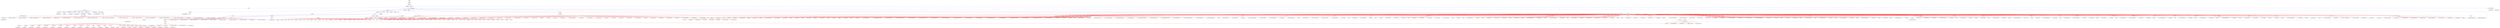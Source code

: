 strict digraph {
"in-place" -> "cpus-in-place" [color=blue];
"cpus-in-place" -> "plain-in-place" [color=blue];
"plain-in-place" -> "pkgs-catalog" [color=blue];
"plain-in-place" -> "plain-base" [color=blue];
"plain-base" -> "install" [color=blue];
"plain-base" -> "all" [color=blue];
"plain-base" -> "reconfigure" [color=blue];
"plain-base" -> "racket/src/build/Makefile" [color=blue];
"racket/src/build/Makefile" -> "racket/src/Makefile.in" [color=red];
"racket/src/build/Makefile" -> "racket/src/configure" [color=red];
"all" -> "../racket3m" [color=blue];
"all" -> "xobjects" [color=blue];
"all" -> "xsrc/precomp.h" [color=blue];
"all" -> "check-sdep" [color=blue];
"all" -> "mzobjects" [color=blue];
"all" -> "libffi_OFF" [color=blue];
"all" -> "foreign.o" [color=blue];
"all" -> "3m" [color=blue];
"all" -> "xsrc" [color=red];
"3m" -> "../gracket3m" [color=blue];
"3m" -> "3m" [color=blue];
"3m" -> "resources" [color=blue];
"3m" -> "gracket-3m" [color=blue];
"3m" -> "sysinfer3m" [color=blue];
"3m" -> "../mzcom3m" [color=blue];
"3m" -> "../racket3m" [color=blue];
"3m" -> "dynlib3m" [color=blue];
"3m" -> "all" [color=blue];
"3m" -> "cgc" [color=blue];
"3m" -> "3m" [color=blue];
"3m" -> "no-local-racket" [color=blue];
"3m" -> "xsrc" [color=red];
"cgc" -> "sysinfercgc" [color=blue];
"cgc" -> "cgc-core" [color=blue];
"cgc-core" -> "mzcomcgc" [color=blue];
"cgc-core" -> "racketcgc" [color=blue];
"cgc-core" -> "mzlibrary" [color=blue];
"cgc-core" -> "dynlib" [color=blue];
"cgc-core" -> "common" [color=blue];
"common" -> "rktio" [color=blue];
"common" -> "foreign-stuff" [color=blue];
"common" -> "g-c" [color=blue];
"g-c" -> "../libmzgc.a" [color=blue];
"../libmzgc.a" -> "gcobjects" [color=blue];
"../libmzgc.a" -> "sgc.o" [color=red];
"sgc.o" -> "../../../racket/sgc/sgc.h" [color=red];
"sgc.o" -> "../../../racket/sgc/../utils/schiptr.h" [color=red];
"sgc.o" -> "../../../racket/sgc/../utils/splay.c" [color=red];
"sgc.o" -> "../../../racket/sgc/collect.inc" [color=red];
"sgc.o" -> "../../../racket/sgc/autostat.inc" [color=red];
"sgc.o" -> "../../../racket/sgc/sgc.c" [color=red];
"sgc.o" -> "../../../racket/sgc/sgc.h" [color=red];
"sgc.o" -> "../../../racket/sgc/../utils/schiptr.h" [color=red];
"sgc.o" -> "../../../racket/sgc/../utils/splay.c" [color=red];
"sgc.o" -> "../../../racket/sgc/collect.inc" [color=red];
"sgc.o" -> "../../../racket/sgc/autostat.inc" [color=red];
"sgc.o" -> "../../../racket/sgc/sgc.c" [color=red];
"gcobjects" -> "sgc.o" [color=red];
"foreign-stuff" -> "all" [color=blue];
"foreign.o" -> "xsrc/foreign.c" [color=red];
"foreign.o" -> "xsrc/foreign.c" [color=red];
"foreign.o" -> "xsrc/foreign.c" [color=red];
"foreign.o" -> "../../foreign/../racket/src/schpriv.h" [color=red];
"foreign.o" -> "../../foreign/../racket/src/stypes.h" [color=red];
"foreign.o" -> "../../foreign/../racket/src/schemef.h" [color=red];
"foreign.o" -> "../../foreign/../racket/include/schthread.h" [color=red];
"foreign.o" -> "../../foreign/../racket/include/scheme.h" [color=red];
"foreign.o" -> "../../foreign/../racket/sconfig.h" [color=red];
"foreign.o" -> "../../foreign/foreign.c" [color=red];
"rktio" -> "default_rktio" [color=blue];
"default_rktio" -> "hide_standalone_librktio" [color=blue];
"hide_standalone_librktio" -> "librktio.a" [color=blue];
"librktio.a" -> "rktio_main.o" [color=red];
"librktio.a" -> "rktio_wide.o" [color=red];
"librktio.a" -> "rktio_hash.o" [color=red];
"librktio.a" -> "rktio_error.o" [color=red];
"librktio.a" -> "rktio_dll.o" [color=red];
"librktio.a" -> "rktio_convert.o" [color=red];
"librktio.a" -> "rktio_syslog.o" [color=red];
"librktio.a" -> "rktio_time.o" [color=red];
"librktio.a" -> "rktio_shellex.o" [color=red];
"librktio.a" -> "rktio_flock.o" [color=red];
"librktio.a" -> "rktio_fs_change.o" [color=red];
"librktio.a" -> "rktio_envvars.o" [color=red];
"librktio.a" -> "rktio_signal.o" [color=red];
"librktio.a" -> "rktio_process.o" [color=red];
"librktio.a" -> "rktio_pipe.o" [color=red];
"librktio.a" -> "rktio_network.o" [color=red];
"librktio.a" -> "rktio_sleep.o" [color=red];
"librktio.a" -> "rktio_ltps.o" [color=red];
"librktio.a" -> "rktio_poll_set.o" [color=red];
"librktio.a" -> "rktio_file.o" [color=red];
"librktio.a" -> "rktio_fd.o" [color=red];
"librktio.a" -> "rktio_fs.o" [color=red];
"rktio_fs.o" -> "rktio_config.h" [color=red];
"rktio_fs.o" -> "../../rktio/rktio_private.h" [color=red];
"rktio_fs.o" -> "../../rktio/rktio.h" [color=red];
"rktio_fs.o" -> "../../rktio/rktio_fs.c" [color=red];
"rktio_fd.o" -> "../../rktio/rktio_fd.c" [color=red];
"rktio_file.o" -> "../../rktio/rktio_file.c" [color=red];
"rktio_poll_set.o" -> "../../rktio/rktio_poll_set.c" [color=red];
"rktio_ltps.o" -> "../../rktio/rktio_ltps.c" [color=red];
"rktio_sleep.o" -> "../../rktio/rktio_sleep.c" [color=red];
"rktio_network.o" -> "../../rktio/rktio_network.c" [color=red];
"rktio_pipe.o" -> "../../rktio/rktio_pipe.c" [color=red];
"rktio_process.o" -> "../../rktio/rktio_process.c" [color=red];
"rktio_signal.o" -> "../../rktio/rktio_signal.c" [color=red];
"rktio_envvars.o" -> "../../rktio/rktio_envvars.c" [color=red];
"rktio_fs_change.o" -> "../../rktio/rktio_fs_change.c" [color=red];
"rktio_flock.o" -> "../../rktio/rktio_flock.c" [color=red];
"rktio_shellex.o" -> "../../rktio/rktio_shellex.c" [color=red];
"rktio_time.o" -> "../../rktio/rktio_time.c" [color=red];
"rktio_syslog.o" -> "../../rktio/rktio_syslog.c" [color=red];
"rktio_convert.o" -> "../../rktio/rktio_convert.c" [color=red];
"rktio_dll.o" -> "../../rktio/rktio_dll.c" [color=red];
"rktio_error.o" -> "../../rktio/rktio_error.c" [color=red];
"rktio_hash.o" -> "../../rktio/rktio_hash.c" [color=red];
"rktio_wide.o" -> "../../rktio/rktio_wide.c" [color=red];
"rktio_main.o" -> "../../rktio/rktio_main.c" [color=red];
"dynlib" -> "../starter" [color=blue];
"dynlib" -> "../mzdyn.o" [color=blue];
"dynlib" -> "dynlib" [color=blue];
"../mzdyn.o" -> "../../../racket/dynsrc/../src/schemexm.h" [color=red];
"../mzdyn.o" -> "../../../racket/dynsrc/../src/schemex.h" [color=red];
"../mzdyn.o" -> "../../../racket/dynsrc/../src/stypes.h" [color=red];
"../mzdyn.o" -> "../../../racket/dynsrc/../include/escheme.h" [color=red];
"../mzdyn.o" -> "../../../racket/dynsrc/../uconfig.h" [color=red];
"../mzdyn.o" -> "../../../racket/dynsrc/../sconfig.h" [color=red];
"../mzdyn.o" -> "../../../racket/dynsrc/../src/schemef.h" [color=red];
"../mzdyn.o" -> "../../../racket/dynsrc/../include/scheme.h" [color=red];
"../mzdyn.o" -> "../mzconfig.h" [color=red];
"../mzdyn.o" -> "../../../racket/dynsrc/../src/schvers.h" [color=red];
"../mzdyn.o" -> "../../../racket/dynsrc/mzdyn.c" [color=red];
"../starter" -> "../../../racket/dynsrc/ustart.c" [color=red];
"mzlibrary" -> "libracket.a" [color=blue];
"mzlibrary" -> "all" [color=blue];
"mzobjects" -> "vector.o" [color=red];
"mzobjects" -> "validate.o" [color=red];
"mzobjects" -> "unwind.o" [color=red];
"mzobjects" -> "type.o" [color=red];
"mzobjects" -> "thread.o" [color=red];
"mzobjects" -> "syntax.o" [color=red];
"mzobjects" -> "symbol.o" [color=red];
"mzobjects" -> "struct.o" [color=red];
"mzobjects" -> "string.o" [color=red];
"mzobjects" -> "sfs.o" [color=red];
"mzobjects" -> "setjmpup.o" [color=red];
"mzobjects" -> "sema.o" [color=red];
"mzobjects" -> "resolve.o" [color=red];
"mzobjects" -> "regexp.o" [color=red];
"mzobjects" -> "read.o" [color=red];
"mzobjects" -> "rational.o" [color=red];
"mzobjects" -> "print.o" [color=red];
"mzobjects" -> "portfun.o" [color=red];
"mzobjects" -> "port.o" [color=red];
"mzobjects" -> "place.o" [color=red];
"mzobjects" -> "optimize.o" [color=red];
"mzobjects" -> "numstr.o" [color=red];
"mzobjects" -> "numcomp.o" [color=red];
"mzobjects" -> "number.o" [color=red];
"mzobjects" -> "numarith.o" [color=red];
"mzobjects" -> "network.o" [color=red];
"mzobjects" -> "mzrt.o" [color=red];
"mzobjects" -> "module.o" [color=red];
"mzobjects" -> "marshal.o" [color=red];
"mzobjects" -> "list.o" [color=red];
"mzobjects" -> "letrec_check.o" [color=red];
"mzobjects" -> "jitstate.o" [color=red];
"mzobjects" -> "jitstack.o" [color=red];
"mzobjects" -> "jitprep.o" [color=red];
"mzobjects" -> "jitinline.o" [color=red];
"mzobjects" -> "jitcommon.o" [color=red];
"mzobjects" -> "jitcall.o" [color=red];
"mzobjects" -> "jitarith.o" [color=red];
"mzobjects" -> "jitalloc.o" [color=red];
"mzobjects" -> "jit.o" [color=red];
"mzobjects" -> "hash.o" [color=red];
"mzobjects" -> "gmp.o" [color=red];
"mzobjects" -> "future.o" [color=red];
"mzobjects" -> "fun.o" [color=red];
"mzobjects" -> "file.o" [color=red];
"mzobjects" -> "eval.o" [color=red];
"mzobjects" -> "error.o" [color=red];
"mzobjects" -> "env.o" [color=red];
"mzobjects" -> "dynext.o" [color=red];
"mzobjects" -> "complex.o" [color=red];
"mzobjects" -> "compile.o" [color=red];
"mzobjects" -> "compenv.o" [color=red];
"mzobjects" -> "char.o" [color=red];
"mzobjects" -> "builtin.o" [color=red];
"mzobjects" -> "bool.o" [color=red];
"mzobjects" -> "bignum.o" [color=red];
"mzobjects" -> "salloc.o" [color=red];
"salloc.o" -> "xsrc/salloc.c" [color=red];
"salloc.o" -> "xsrc/salloc.c" [color=red];
"salloc.o" -> "xsrc/salloc.c" [color=red];
"salloc.o" -> "../../../racket/src/mzmark_salloc.inc" [color=red];
"salloc.o" -> "../../../racket/src/../gc/gc.h" [color=red];
"salloc.o" -> "../../../racket/src/../utils/schiptr.h" [color=red];
"salloc.o" -> "../../../racket/src/longdouble/longdouble.h" [color=red];
"salloc.o" -> "../../../racket/src/mzrt_cas.inc" [color=red];
"salloc.o" -> "../../../racket/src/mzrt.h" [color=red];
"salloc.o" -> "../../../racket/src/../include/schthread.h" [color=red];
"salloc.o" -> "../../../racket/src/../include/scheme.h" [color=red];
"salloc.o" -> "../mzconfig.h" [color=red];
"salloc.o" -> "../../../racket/src/../uconfig.h" [color=red];
"salloc.o" -> "../../../racket/src/../sconfig.h" [color=red];
"salloc.o" -> "../../../racket/src/schexn.h" [color=red];
"salloc.o" -> "../../../racket/src/schpriv.h" [color=red];
"salloc.o" -> "../../../racket/src/salloc.c" [color=red];
"bignum.o" -> "xsrc/bignum.c" [color=red];
"bignum.o" -> "xsrc/bignum.c" [color=red];
"bignum.o" -> "xsrc/bignum.c" [color=red];
"bignum.o" -> "../../../racket/src/stypes.h" [color=red];
"bignum.o" -> "../../../racket/src/bgnfloat.inc" [color=red];
"bignum.o" -> "../../../racket/src/bignum.c" [color=red];
"bool.o" -> "xsrc/bool.c" [color=red];
"bool.o" -> "xsrc/bool.c" [color=red];
"bool.o" -> "xsrc/bool.c" [color=red];
"bool.o" -> "../../../racket/src/mzeqchk.inc" [color=red];
"bool.o" -> "../../../racket/src/bool.c" [color=red];
"builtin.o" -> "xsrc/builtin.c" [color=red];
"builtin.o" -> "xsrc/builtin.c" [color=red];
"builtin.o" -> "xsrc/builtin.c" [color=red];
"builtin.o" -> "../../../racket/src/cstartup.inc" [color=red];
"builtin.o" -> "../../../racket/src/startup.inc" [color=red];
"builtin.o" -> "../../../racket/src/schminc.h" [color=red];
"builtin.o" -> "../../../racket/src/builtin.c" [color=red];
"char.o" -> "xsrc/char.c" [color=red];
"char.o" -> "xsrc/char.c" [color=red];
"char.o" -> "xsrc/char.c" [color=red];
"char.o" -> "../../../racket/src/schuchar.inc" [color=red];
"char.o" -> "../../../racket/src/char.c" [color=red];
"compenv.o" -> "xsrc/compenv.c" [color=red];
"compenv.o" -> "xsrc/compenv.c" [color=red];
"compenv.o" -> "xsrc/compenv.c" [color=red];
"compenv.o" -> "../../../racket/src/mzmark_compenv.inc" [color=red];
"compenv.o" -> "../../../racket/src/compenv.c" [color=red];
"compile.o" -> "xsrc/compile.c" [color=red];
"compile.o" -> "xsrc/compile.c" [color=red];
"compile.o" -> "xsrc/compile.c" [color=red];
"compile.o" -> "../../../racket/src/mzmark_compile.inc" [color=red];
"compile.o" -> "../../../racket/src/compile.c" [color=red];
"complex.o" -> "xsrc/complex.c" [color=red];
"complex.o" -> "xsrc/complex.c" [color=red];
"complex.o" -> "xsrc/complex.c" [color=red];
"complex.o" -> "../../../racket/src/complex.c" [color=red];
"dynext.o" -> "xsrc/dynext.c" [color=red];
"dynext.o" -> "xsrc/dynext.c" [color=red];
"dynext.o" -> "xsrc/dynext.c" [color=red];
"dynext.o" -> "../../../racket/src/schvers.h" [color=red];
"dynext.o" -> "../../../racket/src/schemef.h" [color=red];
"dynext.o" -> "../../../racket/src/dynext.c" [color=red];
"env.o" -> "xsrc/env.c" [color=red];
"env.o" -> "xsrc/env.c" [color=red];
"env.o" -> "xsrc/env.c" [color=red];
"env.o" -> "../../../racket/src/mzmark_env.inc" [color=red];
"env.o" -> "../../../racket/src/env.c" [color=red];
"error.o" -> "xsrc/error.c" [color=red];
"error.o" -> "xsrc/error.c" [color=red];
"error.o" -> "xsrc/error.c" [color=red];
"error.o" -> "../../../racket/src/error.c" [color=red];
"eval.o" -> "xsrc/eval.c" [color=red];
"eval.o" -> "xsrc/eval.c" [color=red];
"eval.o" -> "xsrc/eval.c" [color=red];
"eval.o" -> "../../../racket/src/future.h" [color=red];
"eval.o" -> "../../../racket/src/schrunst.h" [color=red];
"eval.o" -> "../../../racket/src/mzstkchk.h" [color=red];
"eval.o" -> "../../../racket/src/schmach.h" [color=red];
"eval.o" -> "../../../racket/src/mzmark_eval.inc" [color=red];
"eval.o" -> "../../../racket/src/schnapp.inc" [color=red];
"eval.o" -> "../../../racket/src/schapp.inc" [color=red];
"eval.o" -> "../../../racket/src/eval.c" [color=red];
"file.o" -> "xsrc/file.c" [color=red];
"file.o" -> "xsrc/file.c" [color=red];
"file.o" -> "xsrc/file.c" [color=red];
"file.o" -> "../../../racket/src/file.c" [color=red];
"fun.o" -> "xsrc/fun.c" [color=red];
"fun.o" -> "xsrc/fun.c" [color=red];
"fun.o" -> "xsrc/fun.c" [color=red];
"fun.o" -> "../../../racket/src/schmap.inc" [color=red];
"fun.o" -> "../../../racket/src/mzmark_fun.inc" [color=red];
"fun.o" -> "../../../racket/src/fun.c" [color=red];
"future.o" -> "xsrc/future.c" [color=red];
"future.o" -> "xsrc/future.c" [color=red];
"future.o" -> "xsrc/future.c" [color=red];
"future.o" -> "../../../racket/src/jit_ts_protos.h" [color=red];
"future.o" -> "../../../racket/src/jit_ts_runtime_glue.c" [color=red];
"future.o" -> "../../../racket/src/jit_ts_future_glue.c" [color=red];
"future.o" -> "../../../racket/src/mzmark_future.inc" [color=red];
"future.o" -> "../../../racket/src/future.c" [color=red];
"gmp.o" -> "../../../racket/gc2/../include/schthread.h" [color=red];
"gmp.o" -> "../../../racket/gc2/../src/gmp/gmplonglong.h" [color=red];
"gmp.o" -> "../../../racket/gc2/../src/gmp/gmp.c" [color=red];
"gmp.o" -> "../../../racket/gc2/../include/schthread.h" [color=red];
"gmp.o" -> "../../../racket/gc2/../src/gmp/gmplonglong.h" [color=red];
"gmp.o" -> "../../../racket/gc2/../src/gmp/gmp.c" [color=red];
"gmp.o" -> "../../../racket/gc2/../include/schthread.h" [color=red];
"gmp.o" -> "../../../racket/gc2/../src/gmp/gmplonglong.h" [color=red];
"gmp.o" -> "../../../racket/gc2/../src/gmp/gmp.c" [color=red];
"gmp.o" -> "../../../racket/src/gmp/gmplonglong.h" [color=red];
"gmp.o" -> "../../../racket/src/gmp/gmp.c" [color=red];
"hash.o" -> "xsrc/hash.c" [color=red];
"hash.o" -> "xsrc/hash.c" [color=red];
"hash.o" -> "xsrc/hash.c" [color=red];
"hash.o" -> "../../../racket/src/mzmark_hash.inc" [color=red];
"hash.o" -> "../../../racket/src/hamt_subset.inc" [color=red];
"hash.o" -> "../../../racket/src/hash.c" [color=red];
"jit.o" -> "xsrc/jit.c" [color=red];
"jit.o" -> "xsrc/jit.c" [color=red];
"jit.o" -> "xsrc/jit.c" [color=red];
"jit.o" -> "../../../racket/src/mzmark_jit.inc" [color=red];
"jit.o" -> "../../../racket/src/jit_ts.c" [color=red];
"jit.o" -> "../../../racket/src/lightning/arm/fp-swf.h" [color=red];
"jit.o" -> "../../../racket/src/lightning/arm/fp-vfp.h" [color=red];
"jit.o" -> "../../../racket/src/lightning/arm/fp-common.h" [color=red];
"jit.o" -> "../../../racket/src/lightning/arm/fp.h" [color=red];
"jit.o" -> "../../../racket/src/lightning/arm/funcs-common.h" [color=red];
"jit.o" -> "../../../racket/src/lightning/arm/funcs.h" [color=red];
"jit.o" -> "../../../racket/src/lightning/arm/asm-common.h" [color=red];
"jit.o" -> "../../../racket/src/lightning/arm/asm.h" [color=red];
"jit.o" -> "../../../racket/src/lightning/arm/core-common.h" [color=red];
"jit.o" -> "../../../racket/src/lightning/arm/core.h" [color=red];
"jit.o" -> "../../../racket/src/lightning/ppc/fp-common.h" [color=red];
"jit.o" -> "../../../racket/src/lightning/ppc/fp.h" [color=red];
"jit.o" -> "../../../racket/src/lightning/ppc/funcs-common.h" [color=red];
"jit.o" -> "../../../racket/src/lightning/ppc/funcs.h" [color=red];
"jit.o" -> "../../../racket/src/lightning/ppc/asm-common.h" [color=red];
"jit.o" -> "../../../racket/src/lightning/ppc/asm.h" [color=red];
"jit.o" -> "../../../racket/src/lightning/ppc/core-common.h" [color=red];
"jit.o" -> "../../../racket/src/lightning/ppc/core.h" [color=red];
"jit.o" -> "../../../racket/src/lightning/i386/fp-extfpu.h" [color=red];
"jit.o" -> "../../../racket/src/lightning/i386/fp-common.h" [color=red];
"jit.o" -> "../../../racket/src/lightning/i386/fp-sse.h" [color=red];
"jit.o" -> "../../../racket/src/lightning/i386/fp.h" [color=red];
"jit.o" -> "../../../racket/src/lightning/i386/funcs-common.h" [color=red];
"jit.o" -> "../../../racket/src/lightning/i386/funcs.h" [color=red];
"jit.o" -> "../../../racket/src/lightning/i386/asm-common.h" [color=red];
"jit.o" -> "../../../racket/src/lightning/i386/asm.h" [color=red];
"jit.o" -> "../../../racket/src/lightning/i386/core-common.h" [color=red];
"jit.o" -> "../../../racket/src/lightning/i386/core.h" [color=red];
"jit.o" -> "../../../racket/src/jitfpu.h" [color=red];
"jit.o" -> "../../../racket/src/jit.h" [color=red];
"jit.o" -> "../../../racket/src/jit.c" [color=red];
"jitalloc.o" -> "xsrc/jitalloc.c" [color=red];
"jitalloc.o" -> "xsrc/jitalloc.c" [color=red];
"jitalloc.o" -> "xsrc/jitalloc.c" [color=red];
"jitalloc.o" -> "../../../racket/src/jitalloc.c" [color=red];
"jitarith.o" -> "xsrc/jitarith.c" [color=red];
"jitarith.o" -> "xsrc/jitarith.c" [color=red];
"jitarith.o" -> "xsrc/jitarith.c" [color=red];
"jitarith.o" -> "../../../racket/src/jitarith.c" [color=red];
"jitcall.o" -> "xsrc/jitcall.c" [color=red];
"jitcall.o" -> "xsrc/jitcall.c" [color=red];
"jitcall.o" -> "xsrc/jitcall.c" [color=red];
"jitcall.o" -> "../../../racket/src/jitcall.c" [color=red];
"jitcommon.o" -> "xsrc/jitcommon.c" [color=red];
"jitcommon.o" -> "xsrc/jitcommon.c" [color=red];
"jitcommon.o" -> "xsrc/jitcommon.c" [color=red];
"jitcommon.o" -> "../../../racket/src/jitcommon.c" [color=red];
"jitinline.o" -> "xsrc/jitinline.c" [color=red];
"jitinline.o" -> "xsrc/jitinline.c" [color=red];
"jitinline.o" -> "xsrc/jitinline.c" [color=red];
"jitinline.o" -> "../../../racket/src/jitinline.c" [color=red];
"jitprep.o" -> "xsrc/jitprep.c" [color=red];
"jitprep.o" -> "xsrc/jitprep.c" [color=red];
"jitprep.o" -> "xsrc/jitprep.c" [color=red];
"jitprep.o" -> "../../../racket/src/jitprep.c" [color=red];
"jitstack.o" -> "xsrc/jitstack.c" [color=red];
"jitstack.o" -> "xsrc/jitstack.c" [color=red];
"jitstack.o" -> "xsrc/jitstack.c" [color=red];
"jitstack.o" -> "../../../racket/src/unwind/libunwind.h" [color=red];
"jitstack.o" -> "../../../racket/src/codetab.inc" [color=red];
"jitstack.o" -> "../../../racket/src/jitstack.c" [color=red];
"jitstate.o" -> "xsrc/jitstate.c" [color=red];
"jitstate.o" -> "xsrc/jitstate.c" [color=red];
"jitstate.o" -> "xsrc/jitstate.c" [color=red];
"jitstate.o" -> "../../../racket/src/jitstate.c" [color=red];
"letrec_check.o" -> "xsrc/letrec_check.c" [color=red];
"letrec_check.o" -> "xsrc/letrec_check.c" [color=red];
"letrec_check.o" -> "xsrc/letrec_check.c" [color=red];
"letrec_check.o" -> "../../../racket/src/letrec_check.c" [color=red];
"list.o" -> "xsrc/list.c" [color=red];
"list.o" -> "xsrc/list.c" [color=red];
"list.o" -> "xsrc/list.c" [color=red];
"list.o" -> "../../../racket/src/list.c" [color=red];
"marshal.o" -> "xsrc/marshal.c" [color=red];
"marshal.o" -> "xsrc/marshal.c" [color=red];
"marshal.o" -> "xsrc/marshal.c" [color=red];
"marshal.o" -> "../../../racket/src/marshal.c" [color=red];
"module.o" -> "xsrc/module.c" [color=red];
"module.o" -> "xsrc/module.c" [color=red];
"module.o" -> "xsrc/module.c" [color=red];
"module.o" -> "../../../racket/src/module.c" [color=red];
"mzrt.o" -> "../../../racket/gc2/../src/mzrt_cas.inc" [color=red];
"mzrt.o" -> "../../../racket/gc2/../src/mzrt.h" [color=red];
"mzrt.o" -> "../../../racket/gc2/../src/stypes.h" [color=red];
"mzrt.o" -> "../../../racket/gc2/../src/schemef.h" [color=red];
"mzrt.o" -> "../../../racket/gc2/../uconfig.h" [color=red];
"mzrt.o" -> "../../../racket/gc2/../include/scheme.h" [color=red];
"mzrt.o" -> "../../../racket/gc2/../src/schpriv.h" [color=red];
"mzrt.o" -> "../../../racket/gc2/../src/mzrt.c" [color=red];
"mzrt.o" -> "../../../racket/gc2/../src/mzrt_cas.inc" [color=red];
"mzrt.o" -> "../../../racket/gc2/../src/mzrt.h" [color=red];
"mzrt.o" -> "../../../racket/gc2/../src/stypes.h" [color=red];
"mzrt.o" -> "../../../racket/gc2/../src/schemef.h" [color=red];
"mzrt.o" -> "../../../racket/gc2/../uconfig.h" [color=red];
"mzrt.o" -> "../../../racket/gc2/../include/scheme.h" [color=red];
"mzrt.o" -> "../../../racket/gc2/../src/schpriv.h" [color=red];
"mzrt.o" -> "../../../racket/gc2/../src/mzrt.c" [color=red];
"mzrt.o" -> "../../../racket/gc2/../src/mzrt_cas.inc" [color=red];
"mzrt.o" -> "../../../racket/gc2/../src/mzrt.h" [color=red];
"mzrt.o" -> "../../../racket/gc2/../src/stypes.h" [color=red];
"mzrt.o" -> "../../../racket/gc2/../src/schemef.h" [color=red];
"mzrt.o" -> "../../../racket/gc2/../uconfig.h" [color=red];
"mzrt.o" -> "../../../racket/gc2/../include/scheme.h" [color=red];
"mzrt.o" -> "../../../racket/gc2/../src/schpriv.h" [color=red];
"mzrt.o" -> "../../../racket/gc2/../src/mzrt.c" [color=red];
"mzrt.o" -> "../../../racket/src/mzrt.c" [color=red];
"network.o" -> "xsrc/network.c" [color=red];
"network.o" -> "xsrc/network.c" [color=red];
"network.o" -> "xsrc/network.c" [color=red];
"network.o" -> "../../../racket/src/mzmark_network.inc" [color=red];
"network.o" -> "../../rktio/rktio_config.h" [color=red];
"network.o" -> "../../../racket/src/../../rktio/rktio_platform.h" [color=red];
"network.o" -> "../../../racket/src/../../rktio/rktio.h" [color=red];
"network.o" -> "../../../racket/src/schrktio.h" [color=red];
"network.o" -> "../../../racket/src/network.c" [color=red];
"numarith.o" -> "xsrc/numarith.c" [color=red];
"numarith.o" -> "xsrc/numarith.c" [color=red];
"numarith.o" -> "xsrc/numarith.c" [color=red];
"numarith.o" -> "../../../racket/src/nummacs.h" [color=red];
"numarith.o" -> "../../../racket/src/numarith.c" [color=red];
"number.o" -> "xsrc/number.c" [color=red];
"number.o" -> "xsrc/number.c" [color=red];
"number.o" -> "xsrc/number.c" [color=red];
"number.o" -> "../../../racket/src/longdouble/longdouble.c" [color=red];
"number.o" -> "../../../racket/src/number.c" [color=red];
"numcomp.o" -> "xsrc/numcomp.c" [color=red];
"numcomp.o" -> "xsrc/numcomp.c" [color=red];
"numcomp.o" -> "xsrc/numcomp.c" [color=red];
"numcomp.o" -> "../../../racket/src/numcomp.c" [color=red];
"numstr.o" -> "xsrc/numstr.c" [color=red];
"numstr.o" -> "xsrc/numstr.c" [color=red];
"numstr.o" -> "xsrc/numstr.c" [color=red];
"numstr.o" -> "../../../racket/src/newrandom.inc" [color=red];
"numstr.o" -> "../../../racket/src/random.inc" [color=red];
"numstr.o" -> "../../../racket/src/numstr.c" [color=red];
"optimize.o" -> "xsrc/optimize.c" [color=red];
"optimize.o" -> "xsrc/optimize.c" [color=red];
"optimize.o" -> "xsrc/optimize.c" [color=red];
"optimize.o" -> "../../../racket/src/mzmark_optimize.inc" [color=red];
"optimize.o" -> "../../../racket/src/optimize.c" [color=red];
"place.o" -> "xsrc/place.c" [color=red];
"place.o" -> "xsrc/place.c" [color=red];
"place.o" -> "xsrc/place.c" [color=red];
"place.o" -> "../../../racket/src/mzmark_place.inc" [color=red];
"place.o" -> "../../../racket/src/place.c" [color=red];
"port.o" -> "xsrc/port.c" [color=red];
"port.o" -> "xsrc/port.c" [color=red];
"port.o" -> "xsrc/port.c" [color=red];
"port.o" -> "../../../racket/src/mzmark_port.inc" [color=red];
"port.o" -> "../../../racket/src/port.c" [color=red];
"portfun.o" -> "xsrc/portfun.c" [color=red];
"portfun.o" -> "xsrc/portfun.c" [color=red];
"portfun.o" -> "xsrc/portfun.c" [color=red];
"portfun.o" -> "../../../racket/src/mzmark_portfun.inc" [color=red];
"portfun.o" -> "../../../racket/src/portfun.c" [color=red];
"print.o" -> "xsrc/print.c" [color=red];
"print.o" -> "xsrc/print.c" [color=red];
"print.o" -> "xsrc/print.c" [color=red];
"print.o" -> "../../../racket/src/print_vector.inc" [color=red];
"print.o" -> "../../../racket/src/mzmark_print.inc" [color=red];
"print.o" -> "../../../racket/src/schcpt.h" [color=red];
"print.o" -> "../../../racket/src/print.c" [color=red];
"rational.o" -> "xsrc/rational.c" [color=red];
"rational.o" -> "xsrc/rational.c" [color=red];
"rational.o" -> "xsrc/rational.c" [color=red];
"rational.o" -> "../../../racket/src/ratfloat.inc" [color=red];
"rational.o" -> "../../../racket/src/rational.c" [color=red];
"read.o" -> "xsrc/read.c" [color=red];
"read.o" -> "xsrc/read.c" [color=red];
"read.o" -> "xsrc/read.c" [color=red];
"read.o" -> "../../../racket/src/read_vector.inc" [color=red];
"read.o" -> "../../../racket/src/mzmark_read.inc" [color=red];
"read.o" -> "../../../racket/src/read.c" [color=red];
"regexp.o" -> "xsrc/regexp.c" [color=red];
"regexp.o" -> "xsrc/regexp.c" [color=red];
"regexp.o" -> "xsrc/regexp.c" [color=red];
"regexp.o" -> "../../../racket/src/schrx.h" [color=red];
"regexp.o" -> "../../../racket/src/mzmark_regexp.inc" [color=red];
"regexp.o" -> "../../../racket/src/regexp.c" [color=red];
"resolve.o" -> "xsrc/resolve.c" [color=red];
"resolve.o" -> "xsrc/resolve.c" [color=red];
"resolve.o" -> "xsrc/resolve.c" [color=red];
"resolve.o" -> "../../../racket/src/mzmark_resolve.inc" [color=red];
"resolve.o" -> "../../../racket/src/resolve.c" [color=red];
"sema.o" -> "xsrc/sema.c" [color=red];
"sema.o" -> "xsrc/sema.c" [color=red];
"sema.o" -> "xsrc/sema.c" [color=red];
"sema.o" -> "../../../racket/src/mzmark_sema.inc" [color=red];
"sema.o" -> "../../../racket/src/sema.c" [color=red];
"setjmpup.o" -> "xsrc/setjmpup.c" [color=red];
"setjmpup.o" -> "xsrc/setjmpup.c" [color=red];
"setjmpup.o" -> "xsrc/setjmpup.c" [color=red];
"setjmpup.o" -> "../../../racket/src/setjmpup.c" [color=red];
"sfs.o" -> "xsrc/sfs.c" [color=red];
"sfs.o" -> "xsrc/sfs.c" [color=red];
"sfs.o" -> "xsrc/sfs.c" [color=red];
"sfs.o" -> "../../../racket/src/mzmark_sfs.inc" [color=red];
"sfs.o" -> "../../../racket/src/sfs.c" [color=red];
"string.o" -> "xsrc/string.c" [color=red];
"string.o" -> "xsrc/string.c" [color=red];
"string.o" -> "xsrc/string.c" [color=red];
"string.o" -> "../../../racket/src/systype.inc" [color=red];
"string.o" -> "../../../racket/src/schustr.inc" [color=red];
"string.o" -> "../../../racket/src/strops.inc" [color=red];
"string.o" -> "../../../racket/src/mzmark_string.inc" [color=red];
"string.o" -> "../../../racket/src/string.c" [color=red];
"struct.o" -> "xsrc/struct.c" [color=red];
"struct.o" -> "xsrc/struct.c" [color=red];
"struct.o" -> "xsrc/struct.c" [color=red];
"struct.o" -> "../../../racket/src/mzmark_struct.inc" [color=red];
"struct.o" -> "../../../racket/src/struct.c" [color=red];
"symbol.o" -> "xsrc/symbol.c" [color=red];
"symbol.o" -> "xsrc/symbol.c" [color=red];
"symbol.o" -> "xsrc/symbol.c" [color=red];
"symbol.o" -> "../../../racket/src/symbol.c" [color=red];
"syntax.o" -> "xsrc/syntax.c" [color=red];
"syntax.o" -> "xsrc/syntax.c" [color=red];
"syntax.o" -> "xsrc/syntax.c" [color=red];
"syntax.o" -> "../../../racket/src/mzmark_syntax.inc" [color=red];
"syntax.o" -> "../../../racket/src/syntax.c" [color=red];
"thread.o" -> "xsrc/thread.c" [color=red];
"thread.o" -> "xsrc/thread.c" [color=red];
"thread.o" -> "xsrc/thread.c" [color=red];
"thread.o" -> "../../../racket/src/mzmark_thread.inc" [color=red];
"thread.o" -> "../../../racket/src/thread.c" [color=red];
"type.o" -> "xsrc/type.c" [color=red];
"type.o" -> "xsrc/type.c" [color=red];
"type.o" -> "xsrc/type.c" [color=red];
"type.o" -> "../../../racket/src/mzmark_type.inc" [color=red];
"type.o" -> "../../../racket/src/type.c" [color=red];
"unwind.o" -> "../../../racket/src/unwind/libunwind_i.h" [color=red];
"unwind.o" -> "../../../racket/src/unwind/libunwind.c" [color=red];
"validate.o" -> "xsrc/validate.c" [color=red];
"validate.o" -> "xsrc/validate.c" [color=red];
"validate.o" -> "xsrc/validate.c" [color=red];
"validate.o" -> "../../../racket/src/mzmark_validate.inc" [color=red];
"validate.o" -> "../../../racket/src/validate.c" [color=red];
"vector.o" -> "xsrc/vector.c" [color=red];
"vector.o" -> "xsrc/vector.c" [color=red];
"vector.o" -> "xsrc/vector.c" [color=red];
"vector.o" -> "../../../racket/src/vector.c" [color=red];
"libracket.a" -> "../foreign/foreign.o" [color=red];
"libracket.a" -> "src/builtin.o" [color=red];
"libracket.a" -> "src/setjmpup.o" [color=red];
"libracket.a" -> "src/optimize.o" [color=red];
"libracket.a" -> "src/numcomp.o" [color=red];
"libracket.a" -> "src/numstr.o" [color=red];
"libracket.a" -> "src/vector.o" [color=red];
"libracket.a" -> "src/error.o" [color=red];
"libracket.a" -> "src/read.o" [color=red];
"libracket.a" -> "src/portfun.o" [color=red];
"libracket.a" -> "src/fun.o" [color=red];
"libracket.a" -> "src/struct.o" [color=red];
"libracket.a" -> "src/print.o" [color=red];
"libracket.a" -> "src/future.o" [color=red];
"libracket.a" -> "src/letrec_check.o" [color=red];
"libracket.a" -> "src/gmp.o" [color=red];
"libracket.a" -> "src/eval.o" [color=red];
"libracket.a" -> "src/numarith.o" [color=red];
"libracket.a" -> "src/env.o" [color=red];
"libracket.a" -> "src/jitstate.o" [color=red];
"libracket.a" -> "src/symbol.o" [color=red];
"libracket.a" -> "src/sema.o" [color=red];
"libracket.a" -> "src/jitstack.o" [color=red];
"libracket.a" -> "src/marshal.o" [color=red];
"libracket.a" -> "src/bignum.o" [color=red];
"libracket.a" -> "src/rational.o" [color=red];
"libracket.a" -> "src/number.o" [color=red];
"libracket.a" -> "src/network.o" [color=red];
"libracket.a" -> "src/jitinline.o" [color=red];
"libracket.a" -> "src/string.o" [color=red];
"libracket.a" -> "src/char.o" [color=red];
"libracket.a" -> "src/thread.o" [color=red];
"libracket.a" -> "src/hash.o" [color=red];
"libracket.a" -> "src/compile.o" [color=red];
"libracket.a" -> "src/port.o" [color=red];
"libracket.a" -> "src/dynext.o" [color=red];
"libracket.a" -> "src/salloc.o" [color=red];
"libracket.a" -> "src/module.o" [color=red];
"libracket.a" -> "src/unwind.o" [color=red];
"libracket.a" -> "src/jitcommon.o" [color=red];
"libracket.a" -> "src/jitprep.o" [color=red];
"libracket.a" -> "src/validate.o" [color=red];
"libracket.a" -> "src/compenv.o" [color=red];
"libracket.a" -> "src/resolve.o" [color=red];
"libracket.a" -> "src/jitalloc.o" [color=red];
"libracket.a" -> "src/jitcall.o" [color=red];
"libracket.a" -> "src/list.o" [color=red];
"libracket.a" -> "src/type.o" [color=red];
"libracket.a" -> "src/bool.o" [color=red];
"libracket.a" -> "src/regexp.o" [color=red];
"libracket.a" -> "src/syntax.o" [color=red];
"libracket.a" -> "src/mzrt.o" [color=red];
"libracket.a" -> "src/file.o" [color=red];
"libracket.a" -> "src/jitarith.o" [color=red];
"libracket.a" -> "src/place.o" [color=red];
"libracket.a" -> "src/complex.o" [color=red];
"libracket.a" -> "src/sfs.o" [color=red];
"libracket.a" -> "src/jit.o" [color=red];
"libracket.a" -> "../foreign/foreign.o" [color=red];
"libracket.a" -> "src/builtin.o" [color=red];
"libracket.a" -> "src/setjmpup.o" [color=red];
"libracket.a" -> "src/optimize.o" [color=red];
"libracket.a" -> "src/numcomp.o" [color=red];
"libracket.a" -> "src/numstr.o" [color=red];
"libracket.a" -> "src/vector.o" [color=red];
"libracket.a" -> "src/error.o" [color=red];
"libracket.a" -> "src/read.o" [color=red];
"libracket.a" -> "src/portfun.o" [color=red];
"libracket.a" -> "src/fun.o" [color=red];
"libracket.a" -> "src/struct.o" [color=red];
"libracket.a" -> "src/print.o" [color=red];
"libracket.a" -> "src/future.o" [color=red];
"libracket.a" -> "src/letrec_check.o" [color=red];
"libracket.a" -> "src/gmp.o" [color=red];
"libracket.a" -> "src/eval.o" [color=red];
"libracket.a" -> "src/numarith.o" [color=red];
"libracket.a" -> "src/env.o" [color=red];
"libracket.a" -> "src/jitstate.o" [color=red];
"libracket.a" -> "src/symbol.o" [color=red];
"libracket.a" -> "src/sema.o" [color=red];
"libracket.a" -> "src/jitstack.o" [color=red];
"libracket.a" -> "src/marshal.o" [color=red];
"libracket.a" -> "src/bignum.o" [color=red];
"libracket.a" -> "src/rational.o" [color=red];
"libracket.a" -> "src/number.o" [color=red];
"libracket.a" -> "src/network.o" [color=red];
"libracket.a" -> "src/jitinline.o" [color=red];
"libracket.a" -> "src/string.o" [color=red];
"libracket.a" -> "src/char.o" [color=red];
"libracket.a" -> "src/thread.o" [color=red];
"libracket.a" -> "src/hash.o" [color=red];
"libracket.a" -> "src/compile.o" [color=red];
"libracket.a" -> "src/port.o" [color=red];
"libracket.a" -> "src/dynext.o" [color=red];
"libracket.a" -> "src/salloc.o" [color=red];
"libracket.a" -> "src/module.o" [color=red];
"libracket.a" -> "src/unwind.o" [color=red];
"libracket.a" -> "src/jitcommon.o" [color=red];
"libracket.a" -> "src/jitprep.o" [color=red];
"libracket.a" -> "src/validate.o" [color=red];
"libracket.a" -> "src/compenv.o" [color=red];
"libracket.a" -> "src/resolve.o" [color=red];
"libracket.a" -> "src/jitalloc.o" [color=red];
"libracket.a" -> "src/jitcall.o" [color=red];
"libracket.a" -> "src/list.o" [color=red];
"libracket.a" -> "src/type.o" [color=red];
"libracket.a" -> "src/bool.o" [color=red];
"libracket.a" -> "src/regexp.o" [color=red];
"libracket.a" -> "src/syntax.o" [color=red];
"libracket.a" -> "src/mzrt.o" [color=red];
"libracket.a" -> "src/file.o" [color=red];
"libracket.a" -> "src/jitarith.o" [color=red];
"libracket.a" -> "src/place.o" [color=red];
"libracket.a" -> "src/complex.o" [color=red];
"libracket.a" -> "src/sfs.o" [color=red];
"libracket.a" -> "src/jit.o" [color=red];
"racketcgc" -> "../rktio/librktio.a" [color=red];
"racketcgc" -> "main.o" [color=red];
"racketcgc" -> "libmzgc.a" [color=red];
"racketcgc" -> "libracket.a" [color=red];
"main.o" -> "xsrc/main.c" [color=red];
"main.o" -> "xsrc/main.c" [color=red];
"main.o" -> "xsrc/main.c" [color=red];
"main.o" -> "../../racket/delayed.inc" [color=red];
"main.o" -> "../../racket/parse_cmdl.inc" [color=red];
"main.o" -> "../../racket/cmdline.inc" [color=red];
"main.o" -> "../../racket/src/stypes.h" [color=red];
"main.o" -> "../../racket/sconfig.h" [color=red];
"main.o" -> "../../racket/include/schthread.h" [color=red];
"main.o" -> "../../racket/include/scheme.h" [color=red];
"main.o" -> "../../racket/main.c" [color=red];
"xsrc/precomp.h" -> "../mzconfig.h" [color=red];
"xsrc/precomp.h" -> "../../../racket/gc2/../sconfig.h" [color=red];
"xsrc/precomp.h" -> "../../../racket/gc2/../src/schvers.h" [color=red];
"xsrc/precomp.h" -> "../../../racket/gc2/xform-mod.rkt" [color=red];
"xsrc/precomp.h" -> "../../../racket/gc2/xform.rkt" [color=red];
"xobjects" -> "main.o" [color=red];
"xobjects" -> "foreign.o" [color=red];
"xobjects" -> "vector.o" [color=red];
"xobjects" -> "validate.o" [color=red];
"xobjects" -> "type.o" [color=red];
"xobjects" -> "thread.o" [color=red];
"xobjects" -> "syntax.o" [color=red];
"xobjects" -> "symbol.o" [color=red];
"xobjects" -> "struct.o" [color=red];
"xobjects" -> "string.o" [color=red];
"xobjects" -> "sfs.o" [color=red];
"xobjects" -> "setjmpup.o" [color=red];
"xobjects" -> "sema.o" [color=red];
"xobjects" -> "resolve.o" [color=red];
"xobjects" -> "regexp.o" [color=red];
"xobjects" -> "read.o" [color=red];
"xobjects" -> "rational.o" [color=red];
"xobjects" -> "print.o" [color=red];
"xobjects" -> "portfun.o" [color=red];
"xobjects" -> "port.o" [color=red];
"xobjects" -> "place.o" [color=red];
"xobjects" -> "optimize.o" [color=red];
"xobjects" -> "numstr.o" [color=red];
"xobjects" -> "numcomp.o" [color=red];
"xobjects" -> "number.o" [color=red];
"xobjects" -> "numarith.o" [color=red];
"xobjects" -> "network.o" [color=red];
"xobjects" -> "mzrt.o" [color=red];
"xobjects" -> "module.o" [color=red];
"xobjects" -> "marshal.o" [color=red];
"xobjects" -> "list.o" [color=red];
"xobjects" -> "letrec_check.o" [color=red];
"xobjects" -> "jitstate.o" [color=red];
"xobjects" -> "jitstack.o" [color=red];
"xobjects" -> "jitprep.o" [color=red];
"xobjects" -> "jitinline.o" [color=red];
"xobjects" -> "jitcommon.o" [color=red];
"xobjects" -> "jitcall.o" [color=red];
"xobjects" -> "jitarith.o" [color=red];
"xobjects" -> "jitalloc.o" [color=red];
"xobjects" -> "jit.o" [color=red];
"xobjects" -> "hash.o" [color=red];
"xobjects" -> "gmp.o" [color=red];
"xobjects" -> "future.o" [color=red];
"xobjects" -> "fun.o" [color=red];
"xobjects" -> "file.o" [color=red];
"xobjects" -> "eval.o" [color=red];
"xobjects" -> "error.o" [color=red];
"xobjects" -> "env.o" [color=red];
"xobjects" -> "dynext.o" [color=red];
"xobjects" -> "complex.o" [color=red];
"xobjects" -> "compile.o" [color=red];
"xobjects" -> "compenv.o" [color=red];
"xobjects" -> "char.o" [color=red];
"xobjects" -> "builtin.o" [color=red];
"xobjects" -> "bool.o" [color=red];
"xobjects" -> "bignum.o" [color=red];
"xobjects" -> "salloc.o" [color=red];
"xsrc/salloc.c" -> "xsrc/precomp.h" [color=red];
"xsrc/salloc.c" -> "../mzconfig.h" [color=red];
"xsrc/salloc.c" -> "../../../racket/gc2/../sconfig.h" [color=red];
"xsrc/salloc.c" -> "../../../racket/gc2/../src/schvers.h" [color=red];
"xsrc/salloc.c" -> "../../../racket/gc2/xform-mod.rkt" [color=red];
"xsrc/salloc.c" -> "../../../racket/gc2/xform.rkt" [color=red];
"xsrc/string.c" -> "../../../racket/gc2/../src/systype.inc" [color=red];
"xsrc/string.c" -> "../../../racket/gc2/../src/systype.inc" [color=red];
"xsrc/string.c" -> "../../../racket/gc2/../src/systype.inc" [color=red];
"xsrc/main.c" -> "xsrc/precomp.h" [color=red];
"xsrc/main.c" -> "../mzconfig.h" [color=red];
"xsrc/main.c" -> "../../../racket/gc2/../sconfig.h" [color=red];
"xsrc/main.c" -> "../../../racket/gc2/../src/schvers.h" [color=red];
"xsrc/main.c" -> "../../../racket/gc2/xform-mod.rkt" [color=red];
"xsrc/main.c" -> "../../../racket/gc2/xform.rkt" [color=red];
"xsrc/main.c" -> "xsrc/precomp.h" [color=red];
"xsrc/main.c" -> "../mzconfig.h" [color=red];
"xsrc/main.c" -> "../../../racket/gc2/../sconfig.h" [color=red];
"xsrc/main.c" -> "../../../racket/gc2/../src/schvers.h" [color=red];
"xsrc/main.c" -> "../../../racket/gc2/xform-mod.rkt" [color=red];
"xsrc/main.c" -> "../../../racket/gc2/xform.rkt" [color=red];
"../racket3m" -> "../../rktio/librktio.a" [color=red];
"../racket3m" -> "../libracket3m.a" [color=red];
"../racket3m" -> "main.o" [color=red];
"../racket3m" -> "../../rktio/librktio.a" [color=red];
"../racket3m" -> "../libracket3m.a" [color=red];
"../racket3m" -> "main.o" [color=red];
"../libracket3m.a" -> "gc2.o" [color=red];
"../libracket3m.a" -> "../src/unwind.o" [color=red];
"../libracket3m.a" -> "foreign.o" [color=red];
"../libracket3m.a" -> "vector.o" [color=red];
"../libracket3m.a" -> "validate.o" [color=red];
"../libracket3m.a" -> "type.o" [color=red];
"../libracket3m.a" -> "thread.o" [color=red];
"../libracket3m.a" -> "syntax.o" [color=red];
"../libracket3m.a" -> "symbol.o" [color=red];
"../libracket3m.a" -> "struct.o" [color=red];
"../libracket3m.a" -> "string.o" [color=red];
"../libracket3m.a" -> "sfs.o" [color=red];
"../libracket3m.a" -> "setjmpup.o" [color=red];
"../libracket3m.a" -> "sema.o" [color=red];
"../libracket3m.a" -> "resolve.o" [color=red];
"../libracket3m.a" -> "regexp.o" [color=red];
"../libracket3m.a" -> "read.o" [color=red];
"../libracket3m.a" -> "rational.o" [color=red];
"../libracket3m.a" -> "print.o" [color=red];
"../libracket3m.a" -> "portfun.o" [color=red];
"../libracket3m.a" -> "port.o" [color=red];
"../libracket3m.a" -> "place.o" [color=red];
"../libracket3m.a" -> "optimize.o" [color=red];
"../libracket3m.a" -> "numstr.o" [color=red];
"../libracket3m.a" -> "numcomp.o" [color=red];
"../libracket3m.a" -> "number.o" [color=red];
"../libracket3m.a" -> "numarith.o" [color=red];
"../libracket3m.a" -> "network.o" [color=red];
"../libracket3m.a" -> "mzrt.o" [color=red];
"../libracket3m.a" -> "module.o" [color=red];
"../libracket3m.a" -> "marshal.o" [color=red];
"../libracket3m.a" -> "list.o" [color=red];
"../libracket3m.a" -> "letrec_check.o" [color=red];
"../libracket3m.a" -> "jitstate.o" [color=red];
"../libracket3m.a" -> "jitstack.o" [color=red];
"../libracket3m.a" -> "jitprep.o" [color=red];
"../libracket3m.a" -> "jitinline.o" [color=red];
"../libracket3m.a" -> "jitcommon.o" [color=red];
"../libracket3m.a" -> "jitcall.o" [color=red];
"../libracket3m.a" -> "jitarith.o" [color=red];
"../libracket3m.a" -> "jitalloc.o" [color=red];
"../libracket3m.a" -> "jit.o" [color=red];
"../libracket3m.a" -> "hash.o" [color=red];
"../libracket3m.a" -> "gmp.o" [color=red];
"../libracket3m.a" -> "future.o" [color=red];
"../libracket3m.a" -> "fun.o" [color=red];
"../libracket3m.a" -> "file.o" [color=red];
"../libracket3m.a" -> "eval.o" [color=red];
"../libracket3m.a" -> "error.o" [color=red];
"../libracket3m.a" -> "env.o" [color=red];
"../libracket3m.a" -> "dynext.o" [color=red];
"../libracket3m.a" -> "complex.o" [color=red];
"../libracket3m.a" -> "compile.o" [color=red];
"../libracket3m.a" -> "compenv.o" [color=red];
"../libracket3m.a" -> "char.o" [color=red];
"../libracket3m.a" -> "builtin.o" [color=red];
"../libracket3m.a" -> "bool.o" [color=red];
"../libracket3m.a" -> "bignum.o" [color=red];
"../libracket3m.a" -> "salloc.o" [color=red];
"../libracket3m.a" -> "gc2.o" [color=red];
"../libracket3m.a" -> "../src/unwind.o" [color=red];
"../libracket3m.a" -> "foreign.o" [color=red];
"../libracket3m.a" -> "vector.o" [color=red];
"../libracket3m.a" -> "validate.o" [color=red];
"../libracket3m.a" -> "type.o" [color=red];
"../libracket3m.a" -> "thread.o" [color=red];
"../libracket3m.a" -> "syntax.o" [color=red];
"../libracket3m.a" -> "symbol.o" [color=red];
"../libracket3m.a" -> "struct.o" [color=red];
"../libracket3m.a" -> "string.o" [color=red];
"../libracket3m.a" -> "sfs.o" [color=red];
"../libracket3m.a" -> "setjmpup.o" [color=red];
"../libracket3m.a" -> "sema.o" [color=red];
"../libracket3m.a" -> "resolve.o" [color=red];
"../libracket3m.a" -> "regexp.o" [color=red];
"../libracket3m.a" -> "read.o" [color=red];
"../libracket3m.a" -> "rational.o" [color=red];
"../libracket3m.a" -> "print.o" [color=red];
"../libracket3m.a" -> "portfun.o" [color=red];
"../libracket3m.a" -> "port.o" [color=red];
"../libracket3m.a" -> "place.o" [color=red];
"../libracket3m.a" -> "optimize.o" [color=red];
"../libracket3m.a" -> "numstr.o" [color=red];
"../libracket3m.a" -> "numcomp.o" [color=red];
"../libracket3m.a" -> "number.o" [color=red];
"../libracket3m.a" -> "numarith.o" [color=red];
"../libracket3m.a" -> "network.o" [color=red];
"../libracket3m.a" -> "mzrt.o" [color=red];
"../libracket3m.a" -> "module.o" [color=red];
"../libracket3m.a" -> "marshal.o" [color=red];
"../libracket3m.a" -> "list.o" [color=red];
"../libracket3m.a" -> "letrec_check.o" [color=red];
"../libracket3m.a" -> "jitstate.o" [color=red];
"../libracket3m.a" -> "jitstack.o" [color=red];
"../libracket3m.a" -> "jitprep.o" [color=red];
"../libracket3m.a" -> "jitinline.o" [color=red];
"../libracket3m.a" -> "jitcommon.o" [color=red];
"../libracket3m.a" -> "jitcall.o" [color=red];
"../libracket3m.a" -> "jitarith.o" [color=red];
"../libracket3m.a" -> "jitalloc.o" [color=red];
"../libracket3m.a" -> "jit.o" [color=red];
"../libracket3m.a" -> "hash.o" [color=red];
"../libracket3m.a" -> "gmp.o" [color=red];
"../libracket3m.a" -> "future.o" [color=red];
"../libracket3m.a" -> "fun.o" [color=red];
"../libracket3m.a" -> "file.o" [color=red];
"../libracket3m.a" -> "eval.o" [color=red];
"../libracket3m.a" -> "error.o" [color=red];
"../libracket3m.a" -> "env.o" [color=red];
"../libracket3m.a" -> "dynext.o" [color=red];
"../libracket3m.a" -> "complex.o" [color=red];
"../libracket3m.a" -> "compile.o" [color=red];
"../libracket3m.a" -> "compenv.o" [color=red];
"../libracket3m.a" -> "char.o" [color=red];
"../libracket3m.a" -> "builtin.o" [color=red];
"../libracket3m.a" -> "bool.o" [color=red];
"../libracket3m.a" -> "bignum.o" [color=red];
"../libracket3m.a" -> "salloc.o" [color=red];
"gc2.o" -> "../../../racket/gc2/weak.c" [color=red];
"gc2.o" -> "../../../racket/gc2/vm_osx.c" [color=red];
"gc2.o" -> "../../../racket/gc2/vm_osk.c" [color=red];
"gc2.o" -> "../../../racket/gc2/vm_mmap.c" [color=red];
"gc2.o" -> "../../../racket/gc2/vm_memalign.c" [color=red];
"gc2.o" -> "../../../racket/gc2/vm.c" [color=red];
"gc2.o" -> "../../../racket/gc2/var_stack.c" [color=red];
"gc2.o" -> "../../../racket/gc2/sighand.c" [color=red];
"gc2.o" -> "../../../racket/gc2/stack_comp.c" [color=red];
"gc2.o" -> "../../../racket/gc2/roots.c" [color=red];
"gc2.o" -> "../../../racket/gc2/rlimit_heapsize.c" [color=red];
"gc2.o" -> "../../../racket/gc2/places_gc.c" [color=red];
"gc2.o" -> "../../../racket/gc2/page_range.c" [color=red];
"gc2.o" -> "../../../racket/gc2/newgc.h" [color=red];
"gc2.o" -> "../../../racket/gc2/newgc.c" [color=red];
"gc2.o" -> "../../../racket/gc2/my_qsort.c" [color=red];
"gc2.o" -> "../../../racket/gc2/msgprint.c" [color=red];
"gc2.o" -> "../../../racket/gc2/mem_account.c" [color=red];
"gc2.o" -> "../../../racket/gc2/../utils/splay.c" [color=red];
"gc2.o" -> "../../../racket/gc2/../gc2/gc2.h" [color=red];
"gc2.o" -> "../../../racket/gc2/../src/schexn.h" [color=red];
"gc2.o" -> "../../../racket/gc2/immobile_boxes.c" [color=red];
"gc2.o" -> "../../../racket/gc2/gc2_obj.h" [color=red];
"gc2.o" -> "../../../racket/gc2/gc2_dump.h" [color=red];
"gc2.o" -> "../../../racket/gc2/gc2.h" [color=red];
"gc2.o" -> "../../../racket/gc2/gc2.c" [color=red];
"gc2.o" -> "../../../racket/gc2/fnls.c" [color=red];
"gc2.o" -> "../../../racket/gc2/platforms.h" [color=red];
"gc2.o" -> "../../../racket/gc2/commongc_internal.h" [color=red];
"gc2.o" -> "../../../racket/gc2/backtrace.c" [color=red];
"gc2.o" -> "../../../racket/gc2/block_cache.c" [color=red];
"gc2.o" -> "../../../racket/gc2/alloc_cache.c" [color=red];
"gc2.o" -> "../../../racket/gc2/weak.c" [color=red];
"gc2.o" -> "../../../racket/gc2/vm_osx.c" [color=red];
"gc2.o" -> "../../../racket/gc2/vm_osk.c" [color=red];
"gc2.o" -> "../../../racket/gc2/vm_mmap.c" [color=red];
"gc2.o" -> "../../../racket/gc2/vm_memalign.c" [color=red];
"gc2.o" -> "../../../racket/gc2/vm.c" [color=red];
"gc2.o" -> "../../../racket/gc2/var_stack.c" [color=red];
"gc2.o" -> "../../../racket/gc2/sighand.c" [color=red];
"gc2.o" -> "../../../racket/gc2/stack_comp.c" [color=red];
"gc2.o" -> "../../../racket/gc2/roots.c" [color=red];
"gc2.o" -> "../../../racket/gc2/rlimit_heapsize.c" [color=red];
"gc2.o" -> "../../../racket/gc2/places_gc.c" [color=red];
"gc2.o" -> "../../../racket/gc2/page_range.c" [color=red];
"gc2.o" -> "../../../racket/gc2/newgc.h" [color=red];
"gc2.o" -> "../../../racket/gc2/newgc.c" [color=red];
"gc2.o" -> "../../../racket/gc2/my_qsort.c" [color=red];
"gc2.o" -> "../../../racket/gc2/msgprint.c" [color=red];
"gc2.o" -> "../../../racket/gc2/mem_account.c" [color=red];
"gc2.o" -> "../../../racket/gc2/../utils/splay.c" [color=red];
"gc2.o" -> "../../../racket/gc2/../gc2/gc2.h" [color=red];
"gc2.o" -> "../../../racket/gc2/../src/schexn.h" [color=red];
"gc2.o" -> "../../../racket/gc2/immobile_boxes.c" [color=red];
"gc2.o" -> "../../../racket/gc2/gc2_obj.h" [color=red];
"gc2.o" -> "../../../racket/gc2/gc2_dump.h" [color=red];
"gc2.o" -> "../../../racket/gc2/gc2.h" [color=red];
"gc2.o" -> "../../../racket/gc2/gc2.c" [color=red];
"gc2.o" -> "../../../racket/gc2/fnls.c" [color=red];
"gc2.o" -> "../../../racket/gc2/platforms.h" [color=red];
"gc2.o" -> "../../../racket/gc2/commongc_internal.h" [color=red];
"gc2.o" -> "../../../racket/gc2/backtrace.c" [color=red];
"gc2.o" -> "../../../racket/gc2/block_cache.c" [color=red];
"gc2.o" -> "../../../racket/gc2/alloc_cache.c" [color=red];
"dynlib3m" -> "../mzdyn3m.o" [color=blue];
"../mzdyn3m.o" -> "../../../racket/dynsrc/../src/schemexm.h" [color=red];
"../mzdyn3m.o" -> "../../../racket/dynsrc/../src/schemex.h" [color=red];
"../mzdyn3m.o" -> "../../../racket/dynsrc/../src/stypes.h" [color=red];
"../mzdyn3m.o" -> "../../../racket/dynsrc/../include/escheme.h" [color=red];
"../mzdyn3m.o" -> "../../../racket/dynsrc/../uconfig.h" [color=red];
"../mzdyn3m.o" -> "../../../racket/dynsrc/../sconfig.h" [color=red];
"../mzdyn3m.o" -> "../../../racket/dynsrc/../src/schemef.h" [color=red];
"../mzdyn3m.o" -> "../../../racket/dynsrc/../include/scheme.h" [color=red];
"../mzdyn3m.o" -> "../mzconfig.h" [color=red];
"../mzdyn3m.o" -> "../../../racket/dynsrc/../src/schvers.h" [color=red];
"../mzdyn3m.o" -> "../../../racket/dynsrc/mzdyn.c" [color=red];
"gracket-3m" -> "3m" [color=blue];
"../gracket3m" -> "../../racket/libracket3m.a" [color=red];
"../gracket3m" -> "grmain.o" [color=red];
"grmain.o" -> "xsrc/grmain.c" [color=red];
"xsrc/grmain.c" -> "../../../gracket/gc2/../../racket/cmdline.inc" [color=red];
"xsrc/grmain.c" -> "../../../gracket/gc2/../../racket/include/../src/schemef.h" [color=red];
"xsrc/grmain.c" -> "../../../gracket/gc2/../../racket/include/../gc2/../include/schthread.h" [color=red];
"xsrc/grmain.c" -> "../../../gracket/gc2/../../racket/include/../gc2/gc2.h" [color=red];
"xsrc/grmain.c" -> "../../../gracket/gc2/../../racket/include/../src/schexn.h" [color=red];
"xsrc/grmain.c" -> "../../../gracket/gc2/../../racket/include/schthread.h" [color=red];
"xsrc/grmain.c" -> "../../../gracket/gc2/../../racket/include/../gc2/gc2_obj.h" [color=red];
"xsrc/grmain.c" -> "../../../gracket/gc2/../../racket/include/../src/stypes.h" [color=red];
"xsrc/grmain.c" -> "../../../gracket/gc2/../../racket/include/../uconfig.h" [color=red];
"xsrc/grmain.c" -> "../../racket/mzconfig.h" [color=red];
"xsrc/grmain.c" -> "../../../gracket/gc2/../../racket/include/../sconfig.h" [color=red];
"xsrc/grmain.c" -> "../../../gracket/gc2/../../racket/include/scheme.h" [color=red];
"xsrc/grmain.c" -> "../../../gracket/gc2/../../racket/main.c" [color=red];
"xsrc/grmain.c" -> "../../../gracket/gc2/../../racket/gc2/gc2.h" [color=red];
"xsrc/grmain.c" -> "../../../gracket/gc2/../../racket/gc2/xform-mod.rkt" [color=red];
"xsrc/grmain.c" -> "../../../gracket/gc2/../../racket/gc2/xform.rkt" [color=red];
"xsrc/grmain.c" -> "../../../gracket/gc2/../grmain.c" [color=red];
"install" -> "install-3m" [color=blue];
"install-3m" -> "install-common-last" [color=blue];
"install-3m" -> "install-wx_xt-3m-final" [color=blue];
"install-3m" -> "install-wx_xt-3m" [color=blue];
"install-3m" -> "install-wx_xt" [color=blue];
"install-3m" -> "unix-install-3m-final" [color=blue];
"install-3m" -> "unix-install-3m" [color=blue];
"install-3m" -> "unix-install" [color=blue];
"install-3m" -> "headers" [color=blue];
"install-3m" -> "install-3m-common" [color=blue];
"install-3m-common" -> "install-common-middle" [color=blue];
"install-3m-common" -> "install-gracket-3m" [color=blue];
"install-3m-common" -> "install-3m" [color=blue];
"install-3m-common" -> "install-common-first" [color=blue];
"unix-install-3m" -> "unix-install-libs-3m" [color=blue];
"install-gracket-3m" -> "install-3m" [color=blue];
"install-wx_xt" -> "install-common" [color=blue];
"install-wx_xt-3m" -> "install-no-lib-3m-wx_xt" [color=blue];
"install-common-middle" -> "lib-finish" [color=blue];
"install-common-middle" -> "install-gracket-post-collects" [color=blue];
"install-common-middle" -> "no-run" [color=blue];
"install-gracket-post-collects" -> "install-post-collects" [color=blue];
"install-post-collects" -> "install-wx_xt-post-collects" [color=blue];
"install-common-last" -> "preserve-raco-pkg-default-scope" [color=blue];
"install-common-last" -> "fix-paths" [color=blue];
}
